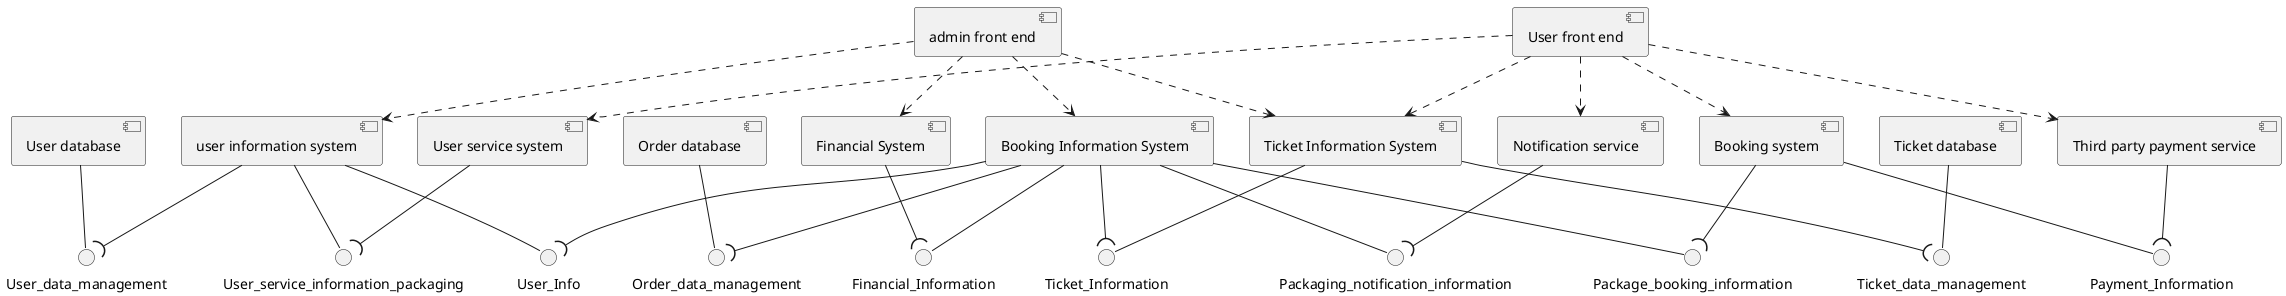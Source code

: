 @startuml
[User database] as user_d
[Order database] as order_d
[Ticket database] as ticket_d
[user information system] as user_info
[Booking Information System] as order_info
[Ticket Information System] as ticket_info
[User service system] as user_service
[User front end] as user_front
[Third party payment service] as pay
[Booking system] as order_sys
[Notification service] as notification_service
[admin front end] as admin_front
[Financial System] as financial_system

interface User_data_management as int_user_data
interface Order_data_management as int_order_data
interface Ticket_data_management as int_ticket_data
interface User_Info as int_user_info
interface Ticket_Information as int_ticket_info
interface User_service_information_packaging as int_user_service_info


interface Payment_Information as int_pay_info
interface Package_booking_information as int_order_info

interface Packaging_notification_information as int_notification_info


interface Financial_Information as int_financial_information





user_d -- int_user_data

user_info --( int_user_data
user_info -- int_user_info
user_info -- int_user_service_info


order_d -- int_order_data

order_info --( int_order_data
order_info --( int_user_info
order_info --( int_ticket_info
order_info -- int_order_info
order_info -- int_notification_info

order_info -- int_financial_information

ticket_d -- int_ticket_data

ticket_info -- int_ticket_info
ticket_info --( int_ticket_data



user_service --( int_user_service_info




pay --( int_pay_info

order_sys -- int_pay_info
order_sys --( int_order_info


notification_service --( int_notification_info


admin_front ..> user_info
admin_front ..> order_info
admin_front ..> financial_system
admin_front ..> ticket_info

financial_system --( int_financial_information


user_front ..> user_service
user_front ..> pay
user_front ..> order_sys
user_front ..> notification_service
user_front ..> ticket_info
@enduml